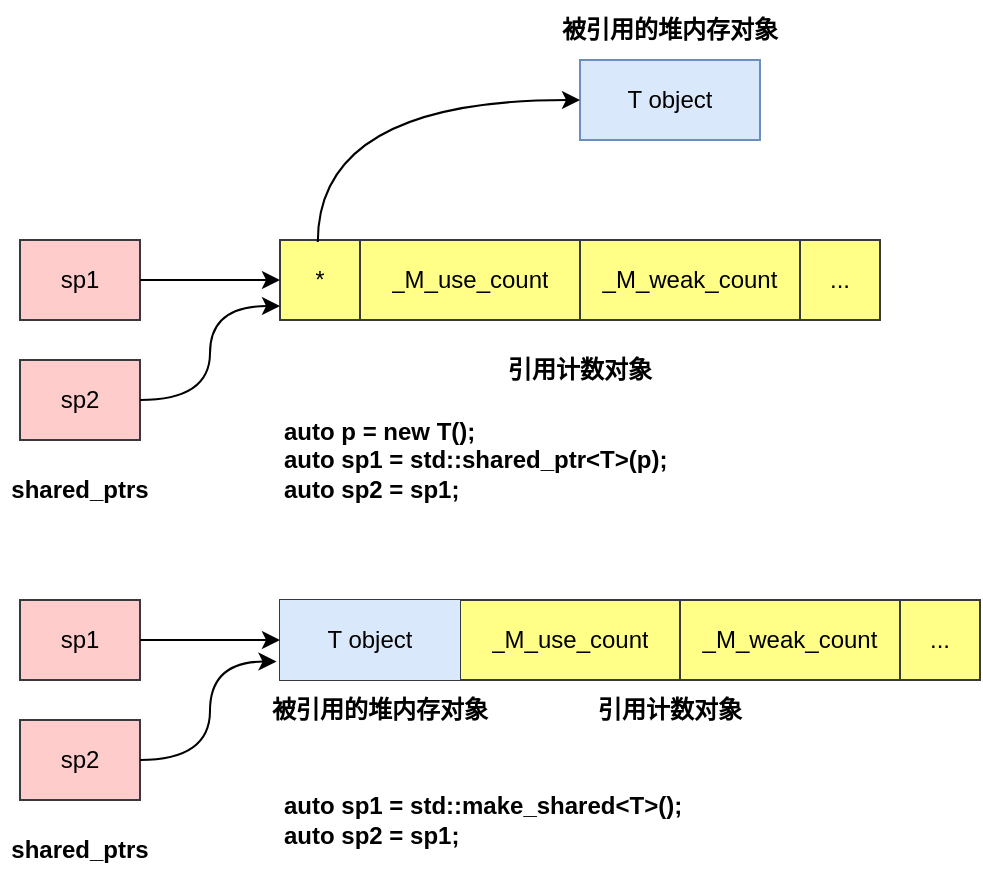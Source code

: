 <mxfile version="17.4.5" type="github"><diagram id="pStGfHeFSflCPkoYoJwv" name="第 1 页"><mxGraphModel dx="1183" dy="635" grid="1" gridSize="10" guides="1" tooltips="1" connect="1" arrows="1" fold="1" page="1" pageScale="1" pageWidth="2336" pageHeight="1654" math="0" shadow="0"><root><mxCell id="0"/><mxCell id="1" parent="0"/><mxCell id="B3XCAflPWZc7O4nVNhEZ-1" value="" style="shape=table;startSize=0;container=1;collapsible=0;childLayout=tableLayout;fillColor=#ffff88;strokeColor=#36393d;" vertex="1" parent="1"><mxGeometry x="280" y="140" width="300" height="40" as="geometry"/></mxCell><mxCell id="B3XCAflPWZc7O4nVNhEZ-2" value="" style="shape=tableRow;horizontal=0;startSize=0;swimlaneHead=0;swimlaneBody=0;top=0;left=0;bottom=0;right=0;collapsible=0;dropTarget=0;fillColor=none;points=[[0,0.5],[1,0.5]];portConstraint=eastwest;" vertex="1" parent="B3XCAflPWZc7O4nVNhEZ-1"><mxGeometry width="300" height="40" as="geometry"/></mxCell><mxCell id="B3XCAflPWZc7O4nVNhEZ-3" value="*" style="shape=partialRectangle;html=1;whiteSpace=wrap;connectable=0;overflow=hidden;fillColor=none;top=0;left=0;bottom=0;right=0;pointerEvents=1;" vertex="1" parent="B3XCAflPWZc7O4nVNhEZ-2"><mxGeometry width="40" height="40" as="geometry"><mxRectangle width="40" height="40" as="alternateBounds"/></mxGeometry></mxCell><mxCell id="B3XCAflPWZc7O4nVNhEZ-4" value="_M_use_count" style="shape=partialRectangle;html=1;whiteSpace=wrap;connectable=0;overflow=hidden;fillColor=none;top=0;left=0;bottom=0;right=0;pointerEvents=1;" vertex="1" parent="B3XCAflPWZc7O4nVNhEZ-2"><mxGeometry x="40" width="110" height="40" as="geometry"><mxRectangle width="110" height="40" as="alternateBounds"/></mxGeometry></mxCell><mxCell id="B3XCAflPWZc7O4nVNhEZ-5" value="_M_weak_count" style="shape=partialRectangle;html=1;whiteSpace=wrap;connectable=0;overflow=hidden;fillColor=none;top=0;left=0;bottom=0;right=0;pointerEvents=1;" vertex="1" parent="B3XCAflPWZc7O4nVNhEZ-2"><mxGeometry x="150" width="110" height="40" as="geometry"><mxRectangle width="110" height="40" as="alternateBounds"/></mxGeometry></mxCell><mxCell id="B3XCAflPWZc7O4nVNhEZ-6" value="..." style="shape=partialRectangle;html=1;whiteSpace=wrap;connectable=0;overflow=hidden;fillColor=none;top=0;left=0;bottom=0;right=0;pointerEvents=1;" vertex="1" parent="B3XCAflPWZc7O4nVNhEZ-2"><mxGeometry x="260" width="40" height="40" as="geometry"><mxRectangle width="40" height="40" as="alternateBounds"/></mxGeometry></mxCell><mxCell id="B3XCAflPWZc7O4nVNhEZ-11" value="" style="shape=table;startSize=0;container=1;collapsible=0;childLayout=tableLayout;fillColor=#dae8fc;strokeColor=#6c8ebf;" vertex="1" parent="1"><mxGeometry x="430" y="50" width="90" height="40" as="geometry"/></mxCell><mxCell id="B3XCAflPWZc7O4nVNhEZ-12" value="" style="shape=tableRow;horizontal=0;startSize=0;swimlaneHead=0;swimlaneBody=0;top=0;left=0;bottom=0;right=0;collapsible=0;dropTarget=0;fillColor=none;points=[[0,0.5],[1,0.5]];portConstraint=eastwest;" vertex="1" parent="B3XCAflPWZc7O4nVNhEZ-11"><mxGeometry width="90" height="40" as="geometry"/></mxCell><mxCell id="B3XCAflPWZc7O4nVNhEZ-13" value="T object" style="shape=partialRectangle;html=1;whiteSpace=wrap;connectable=0;overflow=hidden;fillColor=none;top=0;left=0;bottom=0;right=0;pointerEvents=1;" vertex="1" parent="B3XCAflPWZc7O4nVNhEZ-12"><mxGeometry width="90" height="40" as="geometry"><mxRectangle width="90" height="40" as="alternateBounds"/></mxGeometry></mxCell><mxCell id="B3XCAflPWZc7O4nVNhEZ-15" style="edgeStyle=orthogonalEdgeStyle;rounded=0;orthogonalLoop=1;jettySize=auto;html=1;exitX=0.063;exitY=0.025;exitDx=0;exitDy=0;entryX=0;entryY=0.5;entryDx=0;entryDy=0;exitPerimeter=0;curved=1;" edge="1" parent="1" source="B3XCAflPWZc7O4nVNhEZ-2" target="B3XCAflPWZc7O4nVNhEZ-12"><mxGeometry relative="1" as="geometry"/></mxCell><mxCell id="B3XCAflPWZc7O4nVNhEZ-16" value="" style="shape=table;startSize=0;container=1;collapsible=0;childLayout=tableLayout;fillColor=#ffcccc;strokeColor=#36393d;" vertex="1" parent="1"><mxGeometry x="150" y="140" width="60" height="40" as="geometry"/></mxCell><mxCell id="B3XCAflPWZc7O4nVNhEZ-17" value="" style="shape=tableRow;horizontal=0;startSize=0;swimlaneHead=0;swimlaneBody=0;top=0;left=0;bottom=0;right=0;collapsible=0;dropTarget=0;fillColor=none;points=[[0,0.5],[1,0.5]];portConstraint=eastwest;" vertex="1" parent="B3XCAflPWZc7O4nVNhEZ-16"><mxGeometry width="60" height="40" as="geometry"/></mxCell><mxCell id="B3XCAflPWZc7O4nVNhEZ-18" value="sp1" style="shape=partialRectangle;html=1;whiteSpace=wrap;connectable=0;overflow=hidden;fillColor=none;top=0;left=0;bottom=0;right=0;pointerEvents=1;" vertex="1" parent="B3XCAflPWZc7O4nVNhEZ-17"><mxGeometry width="60" height="40" as="geometry"><mxRectangle width="60" height="40" as="alternateBounds"/></mxGeometry></mxCell><mxCell id="B3XCAflPWZc7O4nVNhEZ-19" value="" style="shape=table;startSize=0;container=1;collapsible=0;childLayout=tableLayout;fillColor=#ffcccc;strokeColor=#36393d;" vertex="1" parent="1"><mxGeometry x="150" y="200" width="60" height="40" as="geometry"/></mxCell><mxCell id="B3XCAflPWZc7O4nVNhEZ-20" value="" style="shape=tableRow;horizontal=0;startSize=0;swimlaneHead=0;swimlaneBody=0;top=0;left=0;bottom=0;right=0;collapsible=0;dropTarget=0;fillColor=none;points=[[0,0.5],[1,0.5]];portConstraint=eastwest;" vertex="1" parent="B3XCAflPWZc7O4nVNhEZ-19"><mxGeometry width="60" height="40" as="geometry"/></mxCell><mxCell id="B3XCAflPWZc7O4nVNhEZ-21" value="sp2" style="shape=partialRectangle;html=1;whiteSpace=wrap;connectable=0;overflow=hidden;fillColor=none;top=0;left=0;bottom=0;right=0;pointerEvents=1;" vertex="1" parent="B3XCAflPWZc7O4nVNhEZ-20"><mxGeometry width="60" height="40" as="geometry"><mxRectangle width="60" height="40" as="alternateBounds"/></mxGeometry></mxCell><mxCell id="B3XCAflPWZc7O4nVNhEZ-23" style="edgeStyle=orthogonalEdgeStyle;curved=1;rounded=0;orthogonalLoop=1;jettySize=auto;html=1;exitX=1;exitY=0.5;exitDx=0;exitDy=0;entryX=0;entryY=0.825;entryDx=0;entryDy=0;entryPerimeter=0;" edge="1" parent="1" source="B3XCAflPWZc7O4nVNhEZ-20" target="B3XCAflPWZc7O4nVNhEZ-2"><mxGeometry relative="1" as="geometry"><mxPoint x="280" y="160" as="targetPoint"/></mxGeometry></mxCell><mxCell id="B3XCAflPWZc7O4nVNhEZ-24" style="edgeStyle=orthogonalEdgeStyle;curved=1;rounded=0;orthogonalLoop=1;jettySize=auto;html=1;exitX=1;exitY=0.5;exitDx=0;exitDy=0;entryX=0;entryY=0.5;entryDx=0;entryDy=0;" edge="1" parent="1" source="B3XCAflPWZc7O4nVNhEZ-17" target="B3XCAflPWZc7O4nVNhEZ-2"><mxGeometry relative="1" as="geometry"/></mxCell><mxCell id="B3XCAflPWZc7O4nVNhEZ-25" value="shared_ptrs&lt;br&gt;" style="text;html=1;strokeColor=none;fillColor=none;align=center;verticalAlign=middle;whiteSpace=wrap;rounded=0;fontStyle=1" vertex="1" parent="1"><mxGeometry x="140" y="250" width="80" height="30" as="geometry"/></mxCell><mxCell id="B3XCAflPWZc7O4nVNhEZ-26" value="被引用的堆内存对象" style="text;html=1;strokeColor=none;fillColor=none;align=center;verticalAlign=middle;whiteSpace=wrap;rounded=0;fontStyle=1" vertex="1" parent="1"><mxGeometry x="415" y="20" width="120" height="30" as="geometry"/></mxCell><mxCell id="B3XCAflPWZc7O4nVNhEZ-27" value="引用计数对象" style="text;html=1;strokeColor=none;fillColor=none;align=center;verticalAlign=middle;whiteSpace=wrap;rounded=0;fontStyle=1" vertex="1" parent="1"><mxGeometry x="370" y="190" width="120" height="30" as="geometry"/></mxCell><mxCell id="B3XCAflPWZc7O4nVNhEZ-28" value="&lt;b&gt;auto p = new T();&lt;br&gt;auto sp1 = std::shared_ptr&amp;lt;T&amp;gt;(p);&lt;br&gt;auto sp2 = sp1;&lt;/b&gt;" style="text;html=1;strokeColor=none;fillColor=none;align=left;verticalAlign=middle;whiteSpace=wrap;rounded=0;" vertex="1" parent="1"><mxGeometry x="280" y="220" width="250" height="60" as="geometry"/></mxCell><mxCell id="B3XCAflPWZc7O4nVNhEZ-29" value="" style="shape=table;startSize=0;container=1;collapsible=0;childLayout=tableLayout;fillColor=#ffff88;strokeColor=#36393d;" vertex="1" parent="1"><mxGeometry x="280" y="320" width="350" height="40" as="geometry"/></mxCell><mxCell id="B3XCAflPWZc7O4nVNhEZ-30" value="" style="shape=tableRow;horizontal=0;startSize=0;swimlaneHead=0;swimlaneBody=0;top=0;left=0;bottom=0;right=0;collapsible=0;dropTarget=0;fillColor=none;points=[[0,0.5],[1,0.5]];portConstraint=eastwest;" vertex="1" parent="B3XCAflPWZc7O4nVNhEZ-29"><mxGeometry width="350" height="40" as="geometry"/></mxCell><mxCell id="B3XCAflPWZc7O4nVNhEZ-31" value="T object" style="shape=partialRectangle;html=1;whiteSpace=wrap;connectable=0;overflow=hidden;fillColor=#dae8fc;top=0;left=0;bottom=0;right=0;pointerEvents=1;strokeColor=#6c8ebf;" vertex="1" parent="B3XCAflPWZc7O4nVNhEZ-30"><mxGeometry width="90" height="40" as="geometry"><mxRectangle width="90" height="40" as="alternateBounds"/></mxGeometry></mxCell><mxCell id="B3XCAflPWZc7O4nVNhEZ-32" value="_M_use_count" style="shape=partialRectangle;html=1;whiteSpace=wrap;connectable=0;overflow=hidden;fillColor=none;top=0;left=0;bottom=0;right=0;pointerEvents=1;" vertex="1" parent="B3XCAflPWZc7O4nVNhEZ-30"><mxGeometry x="90" width="110" height="40" as="geometry"><mxRectangle width="110" height="40" as="alternateBounds"/></mxGeometry></mxCell><mxCell id="B3XCAflPWZc7O4nVNhEZ-33" value="_M_weak_count" style="shape=partialRectangle;html=1;whiteSpace=wrap;connectable=0;overflow=hidden;fillColor=none;top=0;left=0;bottom=0;right=0;pointerEvents=1;" vertex="1" parent="B3XCAflPWZc7O4nVNhEZ-30"><mxGeometry x="200" width="110" height="40" as="geometry"><mxRectangle width="110" height="40" as="alternateBounds"/></mxGeometry></mxCell><mxCell id="B3XCAflPWZc7O4nVNhEZ-34" value="..." style="shape=partialRectangle;html=1;whiteSpace=wrap;connectable=0;overflow=hidden;fillColor=none;top=0;left=0;bottom=0;right=0;pointerEvents=1;" vertex="1" parent="B3XCAflPWZc7O4nVNhEZ-30"><mxGeometry x="310" width="40" height="40" as="geometry"><mxRectangle width="40" height="40" as="alternateBounds"/></mxGeometry></mxCell><mxCell id="B3XCAflPWZc7O4nVNhEZ-35" value="" style="shape=table;startSize=0;container=1;collapsible=0;childLayout=tableLayout;fillColor=#ffcccc;strokeColor=#36393d;" vertex="1" parent="1"><mxGeometry x="150" y="320" width="60" height="40" as="geometry"/></mxCell><mxCell id="B3XCAflPWZc7O4nVNhEZ-36" value="" style="shape=tableRow;horizontal=0;startSize=0;swimlaneHead=0;swimlaneBody=0;top=0;left=0;bottom=0;right=0;collapsible=0;dropTarget=0;fillColor=none;points=[[0,0.5],[1,0.5]];portConstraint=eastwest;" vertex="1" parent="B3XCAflPWZc7O4nVNhEZ-35"><mxGeometry width="60" height="40" as="geometry"/></mxCell><mxCell id="B3XCAflPWZc7O4nVNhEZ-37" value="sp1" style="shape=partialRectangle;html=1;whiteSpace=wrap;connectable=0;overflow=hidden;fillColor=none;top=0;left=0;bottom=0;right=0;pointerEvents=1;" vertex="1" parent="B3XCAflPWZc7O4nVNhEZ-36"><mxGeometry width="60" height="40" as="geometry"><mxRectangle width="60" height="40" as="alternateBounds"/></mxGeometry></mxCell><mxCell id="B3XCAflPWZc7O4nVNhEZ-38" value="" style="shape=table;startSize=0;container=1;collapsible=0;childLayout=tableLayout;fillColor=#ffcccc;strokeColor=#36393d;" vertex="1" parent="1"><mxGeometry x="150" y="380" width="60" height="40" as="geometry"/></mxCell><mxCell id="B3XCAflPWZc7O4nVNhEZ-39" value="" style="shape=tableRow;horizontal=0;startSize=0;swimlaneHead=0;swimlaneBody=0;top=0;left=0;bottom=0;right=0;collapsible=0;dropTarget=0;fillColor=none;points=[[0,0.5],[1,0.5]];portConstraint=eastwest;" vertex="1" parent="B3XCAflPWZc7O4nVNhEZ-38"><mxGeometry width="60" height="40" as="geometry"/></mxCell><mxCell id="B3XCAflPWZc7O4nVNhEZ-40" value="sp2" style="shape=partialRectangle;html=1;whiteSpace=wrap;connectable=0;overflow=hidden;fillColor=none;top=0;left=0;bottom=0;right=0;pointerEvents=1;" vertex="1" parent="B3XCAflPWZc7O4nVNhEZ-39"><mxGeometry width="60" height="40" as="geometry"><mxRectangle width="60" height="40" as="alternateBounds"/></mxGeometry></mxCell><mxCell id="B3XCAflPWZc7O4nVNhEZ-41" style="edgeStyle=orthogonalEdgeStyle;curved=1;rounded=0;orthogonalLoop=1;jettySize=auto;html=1;exitX=1;exitY=0.5;exitDx=0;exitDy=0;entryX=0;entryY=0.5;entryDx=0;entryDy=0;" edge="1" parent="1" source="B3XCAflPWZc7O4nVNhEZ-36" target="B3XCAflPWZc7O4nVNhEZ-30"><mxGeometry relative="1" as="geometry"/></mxCell><mxCell id="B3XCAflPWZc7O4nVNhEZ-42" style="edgeStyle=orthogonalEdgeStyle;curved=1;rounded=0;orthogonalLoop=1;jettySize=auto;html=1;exitX=1;exitY=0.5;exitDx=0;exitDy=0;entryX=-0.005;entryY=0.77;entryDx=0;entryDy=0;entryPerimeter=0;" edge="1" parent="1" source="B3XCAflPWZc7O4nVNhEZ-39" target="B3XCAflPWZc7O4nVNhEZ-30"><mxGeometry relative="1" as="geometry"/></mxCell><mxCell id="B3XCAflPWZc7O4nVNhEZ-43" value="shared_ptrs&lt;br&gt;" style="text;html=1;strokeColor=none;fillColor=none;align=center;verticalAlign=middle;whiteSpace=wrap;rounded=0;fontStyle=1" vertex="1" parent="1"><mxGeometry x="140" y="430" width="80" height="30" as="geometry"/></mxCell><mxCell id="B3XCAflPWZc7O4nVNhEZ-44" value="&lt;b&gt;auto sp1 = std::make_shared&amp;lt;T&amp;gt;();&lt;br&gt;auto sp2 = sp1;&lt;br&gt;&lt;/b&gt;" style="text;html=1;strokeColor=none;fillColor=none;align=left;verticalAlign=middle;whiteSpace=wrap;rounded=0;" vertex="1" parent="1"><mxGeometry x="280" y="400" width="250" height="60" as="geometry"/></mxCell><mxCell id="B3XCAflPWZc7O4nVNhEZ-45" value="被引用的堆内存对象" style="text;html=1;strokeColor=none;fillColor=none;align=center;verticalAlign=middle;whiteSpace=wrap;rounded=0;fontStyle=1" vertex="1" parent="1"><mxGeometry x="270" y="360" width="120" height="30" as="geometry"/></mxCell><mxCell id="B3XCAflPWZc7O4nVNhEZ-46" value="引用计数对象" style="text;html=1;strokeColor=none;fillColor=none;align=center;verticalAlign=middle;whiteSpace=wrap;rounded=0;fontStyle=1" vertex="1" parent="1"><mxGeometry x="415" y="360" width="120" height="30" as="geometry"/></mxCell></root></mxGraphModel></diagram></mxfile>